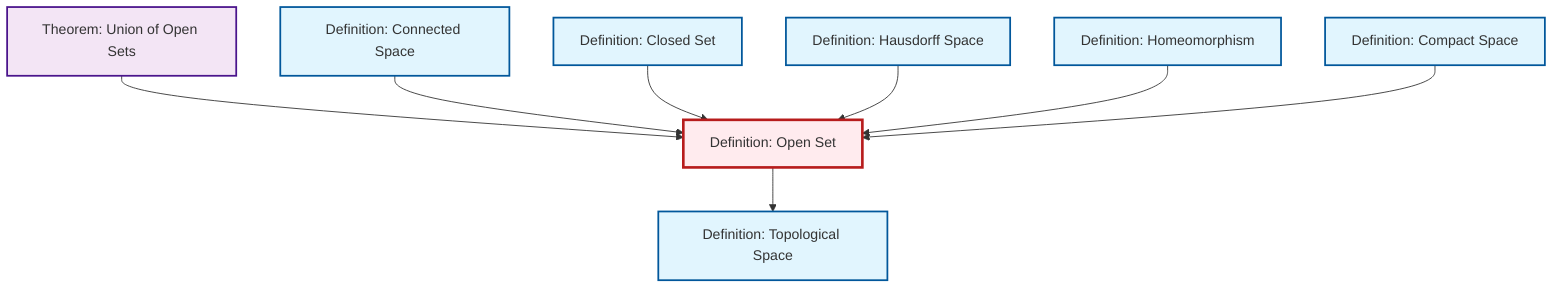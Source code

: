 graph TD
    classDef definition fill:#e1f5fe,stroke:#01579b,stroke-width:2px
    classDef theorem fill:#f3e5f5,stroke:#4a148c,stroke-width:2px
    classDef axiom fill:#fff3e0,stroke:#e65100,stroke-width:2px
    classDef example fill:#e8f5e9,stroke:#1b5e20,stroke-width:2px
    classDef current fill:#ffebee,stroke:#b71c1c,stroke-width:3px
    def-hausdorff["Definition: Hausdorff Space"]:::definition
    def-compact["Definition: Compact Space"]:::definition
    def-closed-set["Definition: Closed Set"]:::definition
    def-homeomorphism["Definition: Homeomorphism"]:::definition
    def-topological-space["Definition: Topological Space"]:::definition
    thm-union-open-sets["Theorem: Union of Open Sets"]:::theorem
    def-connected["Definition: Connected Space"]:::definition
    def-open-set["Definition: Open Set"]:::definition
    thm-union-open-sets --> def-open-set
    def-connected --> def-open-set
    def-closed-set --> def-open-set
    def-open-set --> def-topological-space
    def-hausdorff --> def-open-set
    def-homeomorphism --> def-open-set
    def-compact --> def-open-set
    class def-open-set current